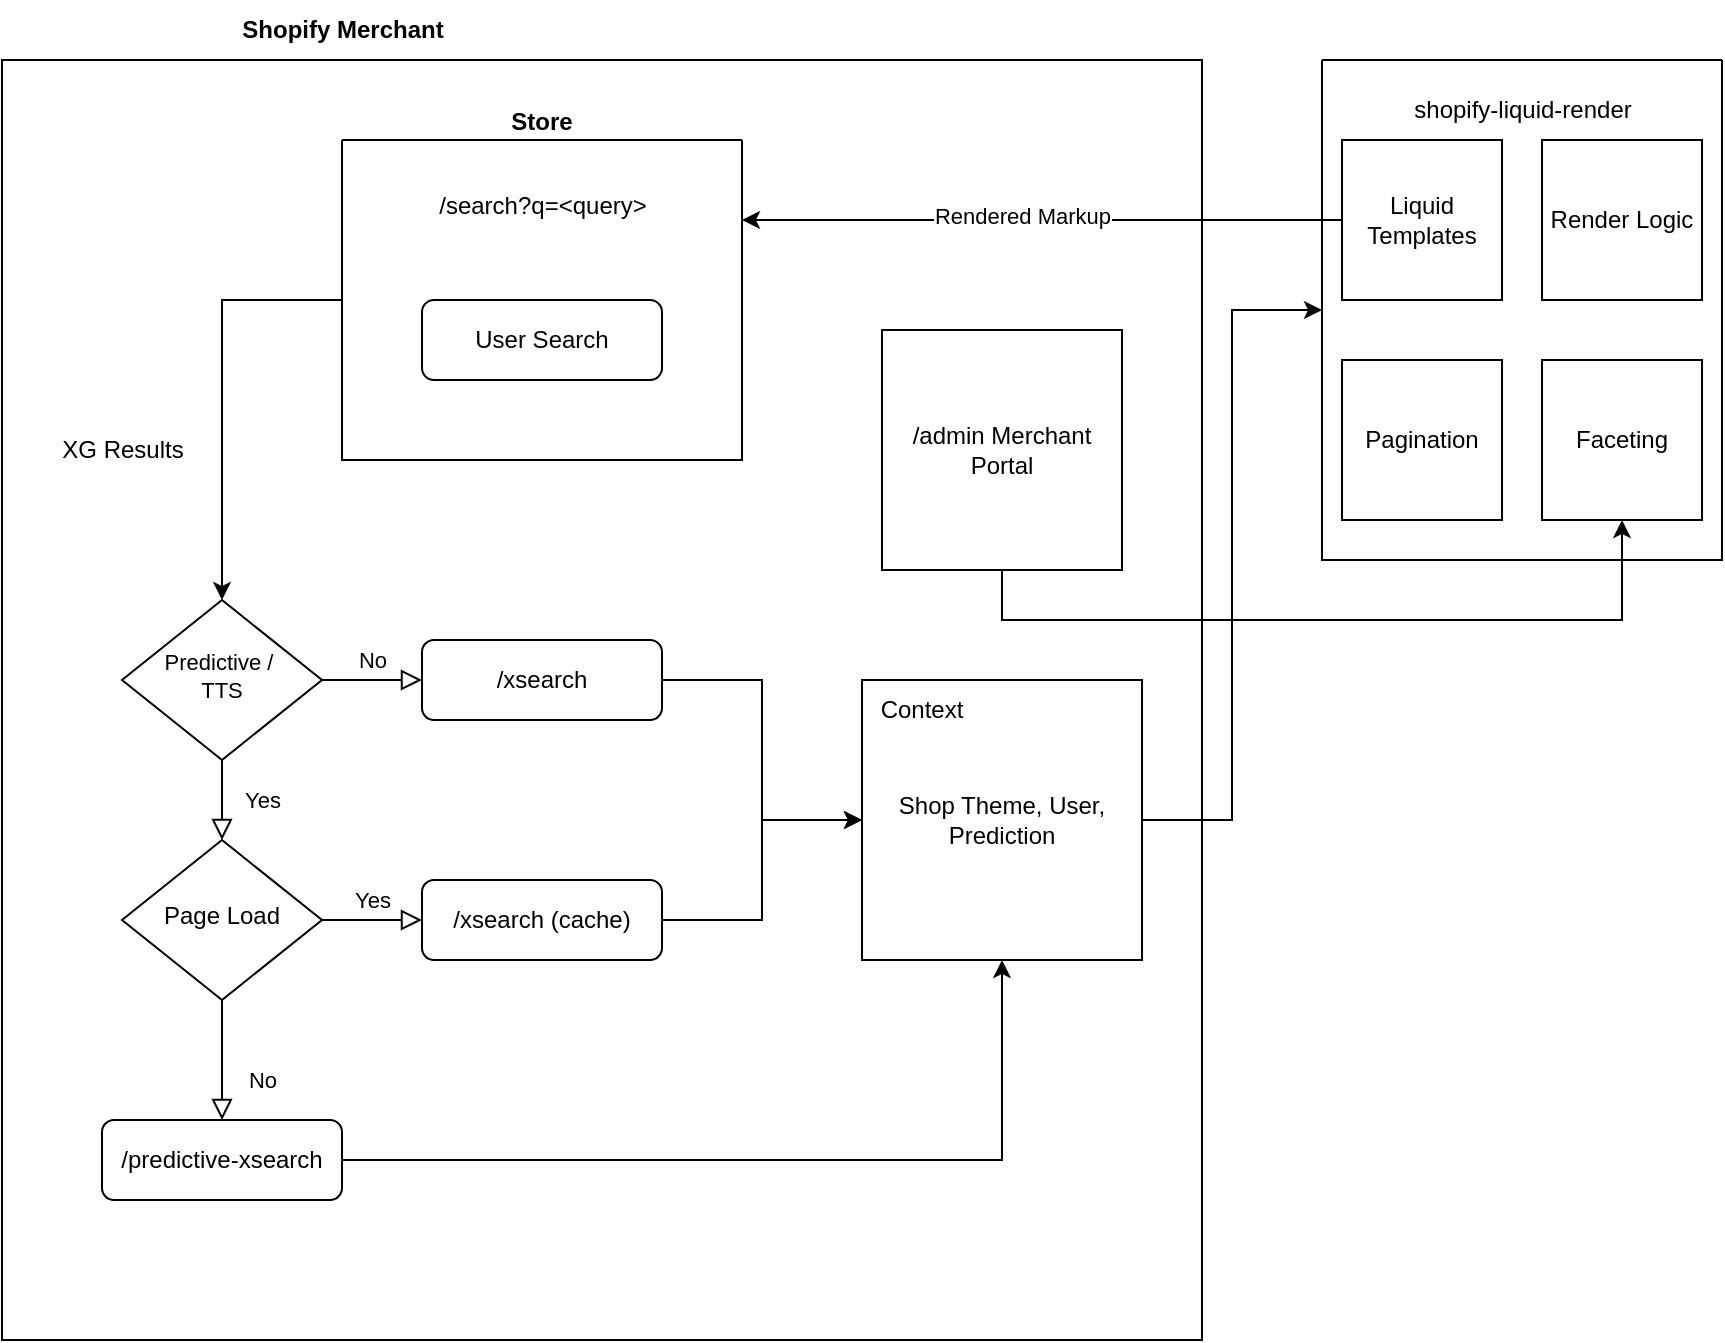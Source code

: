<mxfile version="24.7.1" type="github">
  <diagram id="C5RBs43oDa-KdzZeNtuy" name="Page-1">
    <mxGraphModel dx="1387" dy="1777" grid="1" gridSize="10" guides="1" tooltips="1" connect="1" arrows="1" fold="1" page="1" pageScale="1" pageWidth="827" pageHeight="1169" math="0" shadow="0">
      <root>
        <mxCell id="WIyWlLk6GJQsqaUBKTNV-0" />
        <mxCell id="WIyWlLk6GJQsqaUBKTNV-1" parent="WIyWlLk6GJQsqaUBKTNV-0" />
        <mxCell id="yBKr7oxcnKIUZyJT7kzy-9" value="" style="whiteSpace=wrap;html=1;" vertex="1" parent="WIyWlLk6GJQsqaUBKTNV-1">
          <mxGeometry x="110" y="-100" width="600" height="640" as="geometry" />
        </mxCell>
        <mxCell id="WIyWlLk6GJQsqaUBKTNV-4" value="Yes" style="rounded=0;html=1;jettySize=auto;orthogonalLoop=1;fontSize=11;endArrow=block;endFill=0;endSize=8;strokeWidth=1;shadow=0;labelBackgroundColor=none;edgeStyle=orthogonalEdgeStyle;" parent="WIyWlLk6GJQsqaUBKTNV-1" source="WIyWlLk6GJQsqaUBKTNV-6" target="WIyWlLk6GJQsqaUBKTNV-10" edge="1">
          <mxGeometry y="20" relative="1" as="geometry">
            <mxPoint as="offset" />
          </mxGeometry>
        </mxCell>
        <mxCell id="WIyWlLk6GJQsqaUBKTNV-5" value="No" style="edgeStyle=orthogonalEdgeStyle;rounded=0;html=1;jettySize=auto;orthogonalLoop=1;fontSize=11;endArrow=block;endFill=0;endSize=8;strokeWidth=1;shadow=0;labelBackgroundColor=none;" parent="WIyWlLk6GJQsqaUBKTNV-1" source="WIyWlLk6GJQsqaUBKTNV-6" target="WIyWlLk6GJQsqaUBKTNV-7" edge="1">
          <mxGeometry y="10" relative="1" as="geometry">
            <mxPoint as="offset" />
          </mxGeometry>
        </mxCell>
        <mxCell id="WIyWlLk6GJQsqaUBKTNV-6" value="&lt;p style=&quot;line-height: 90%;&quot;&gt;&lt;/p&gt;&lt;div style=&quot;font-size: 11px;&quot;&gt;&lt;font style=&quot;font-size: 11px;&quot;&gt;Predictive /&amp;nbsp;&lt;/font&gt;&lt;/div&gt;&lt;div style=&quot;font-size: 11px;&quot;&gt;&lt;font style=&quot;font-size: 11px;&quot;&gt;TTS&lt;/font&gt;&lt;/div&gt;&lt;p&gt;&lt;/p&gt;" style="rhombus;whiteSpace=wrap;html=1;shadow=0;fontFamily=Helvetica;fontSize=12;align=center;strokeWidth=1;spacing=6;spacingTop=-4;" parent="WIyWlLk6GJQsqaUBKTNV-1" vertex="1">
          <mxGeometry x="170" y="170" width="100" height="80" as="geometry" />
        </mxCell>
        <mxCell id="yBKr7oxcnKIUZyJT7kzy-25" style="edgeStyle=orthogonalEdgeStyle;rounded=0;orthogonalLoop=1;jettySize=auto;html=1;" edge="1" parent="WIyWlLk6GJQsqaUBKTNV-1" source="WIyWlLk6GJQsqaUBKTNV-7" target="yBKr7oxcnKIUZyJT7kzy-16">
          <mxGeometry relative="1" as="geometry" />
        </mxCell>
        <mxCell id="WIyWlLk6GJQsqaUBKTNV-7" value="/xsearch" style="rounded=1;whiteSpace=wrap;html=1;fontSize=12;glass=0;strokeWidth=1;shadow=0;" parent="WIyWlLk6GJQsqaUBKTNV-1" vertex="1">
          <mxGeometry x="320" y="190" width="120" height="40" as="geometry" />
        </mxCell>
        <mxCell id="WIyWlLk6GJQsqaUBKTNV-8" value="No" style="rounded=0;html=1;jettySize=auto;orthogonalLoop=1;fontSize=11;endArrow=block;endFill=0;endSize=8;strokeWidth=1;shadow=0;labelBackgroundColor=none;edgeStyle=orthogonalEdgeStyle;" parent="WIyWlLk6GJQsqaUBKTNV-1" source="WIyWlLk6GJQsqaUBKTNV-10" target="WIyWlLk6GJQsqaUBKTNV-11" edge="1">
          <mxGeometry x="0.333" y="20" relative="1" as="geometry">
            <mxPoint as="offset" />
          </mxGeometry>
        </mxCell>
        <mxCell id="WIyWlLk6GJQsqaUBKTNV-9" value="Yes" style="edgeStyle=orthogonalEdgeStyle;rounded=0;html=1;jettySize=auto;orthogonalLoop=1;fontSize=11;endArrow=block;endFill=0;endSize=8;strokeWidth=1;shadow=0;labelBackgroundColor=none;" parent="WIyWlLk6GJQsqaUBKTNV-1" source="WIyWlLk6GJQsqaUBKTNV-10" target="WIyWlLk6GJQsqaUBKTNV-12" edge="1">
          <mxGeometry y="10" relative="1" as="geometry">
            <mxPoint as="offset" />
          </mxGeometry>
        </mxCell>
        <mxCell id="WIyWlLk6GJQsqaUBKTNV-10" value="Page Load" style="rhombus;whiteSpace=wrap;html=1;shadow=0;fontFamily=Helvetica;fontSize=12;align=center;strokeWidth=1;spacing=6;spacingTop=-4;" parent="WIyWlLk6GJQsqaUBKTNV-1" vertex="1">
          <mxGeometry x="170" y="290" width="100" height="80" as="geometry" />
        </mxCell>
        <mxCell id="yBKr7oxcnKIUZyJT7kzy-24" style="edgeStyle=orthogonalEdgeStyle;rounded=0;orthogonalLoop=1;jettySize=auto;html=1;entryX=0.5;entryY=1;entryDx=0;entryDy=0;" edge="1" parent="WIyWlLk6GJQsqaUBKTNV-1" source="WIyWlLk6GJQsqaUBKTNV-11" target="yBKr7oxcnKIUZyJT7kzy-16">
          <mxGeometry relative="1" as="geometry" />
        </mxCell>
        <mxCell id="WIyWlLk6GJQsqaUBKTNV-11" value="/predictive-xsearch" style="rounded=1;whiteSpace=wrap;html=1;fontSize=12;glass=0;strokeWidth=1;shadow=0;" parent="WIyWlLk6GJQsqaUBKTNV-1" vertex="1">
          <mxGeometry x="160" y="430" width="120" height="40" as="geometry" />
        </mxCell>
        <mxCell id="yBKr7oxcnKIUZyJT7kzy-23" style="edgeStyle=orthogonalEdgeStyle;rounded=0;orthogonalLoop=1;jettySize=auto;html=1;" edge="1" parent="WIyWlLk6GJQsqaUBKTNV-1" source="WIyWlLk6GJQsqaUBKTNV-12" target="yBKr7oxcnKIUZyJT7kzy-16">
          <mxGeometry relative="1" as="geometry" />
        </mxCell>
        <mxCell id="WIyWlLk6GJQsqaUBKTNV-12" value="/xsearch (cache)" style="rounded=1;whiteSpace=wrap;html=1;fontSize=12;glass=0;strokeWidth=1;shadow=0;" parent="WIyWlLk6GJQsqaUBKTNV-1" vertex="1">
          <mxGeometry x="320" y="310" width="120" height="40" as="geometry" />
        </mxCell>
        <mxCell id="yBKr7oxcnKIUZyJT7kzy-3" style="edgeStyle=orthogonalEdgeStyle;rounded=0;orthogonalLoop=1;jettySize=auto;html=1;entryX=0.5;entryY=0;entryDx=0;entryDy=0;" edge="1" parent="WIyWlLk6GJQsqaUBKTNV-1" source="yBKr7oxcnKIUZyJT7kzy-0" target="WIyWlLk6GJQsqaUBKTNV-6">
          <mxGeometry relative="1" as="geometry" />
        </mxCell>
        <mxCell id="yBKr7oxcnKIUZyJT7kzy-0" value="Store" style="swimlane;startSize=0;verticalAlign=bottom;" vertex="1" parent="WIyWlLk6GJQsqaUBKTNV-1">
          <mxGeometry x="280" y="-60" width="200" height="160" as="geometry" />
        </mxCell>
        <mxCell id="WIyWlLk6GJQsqaUBKTNV-3" value="User Search" style="rounded=1;whiteSpace=wrap;html=1;fontSize=12;glass=0;strokeWidth=1;shadow=0;" parent="yBKr7oxcnKIUZyJT7kzy-0" vertex="1">
          <mxGeometry x="40" y="80" width="120" height="40" as="geometry" />
        </mxCell>
        <mxCell id="yBKr7oxcnKIUZyJT7kzy-2" value="/search?q=&amp;lt;query&amp;gt;" style="text;html=1;align=center;verticalAlign=middle;resizable=0;points=[];autosize=1;strokeColor=none;fillColor=none;" vertex="1" parent="yBKr7oxcnKIUZyJT7kzy-0">
          <mxGeometry x="35" y="18" width="130" height="30" as="geometry" />
        </mxCell>
        <mxCell id="yBKr7oxcnKIUZyJT7kzy-1" value="" style="swimlane;startSize=0;" vertex="1" parent="WIyWlLk6GJQsqaUBKTNV-1">
          <mxGeometry x="770" y="-100" width="200" height="250" as="geometry" />
        </mxCell>
        <mxCell id="yBKr7oxcnKIUZyJT7kzy-11" value="shopify-liquid-render" style="text;html=1;align=center;verticalAlign=middle;resizable=0;points=[];autosize=1;strokeColor=none;fillColor=none;" vertex="1" parent="yBKr7oxcnKIUZyJT7kzy-1">
          <mxGeometry x="35" y="10" width="130" height="30" as="geometry" />
        </mxCell>
        <mxCell id="yBKr7oxcnKIUZyJT7kzy-14" value="Liquid Templates" style="whiteSpace=wrap;html=1;aspect=fixed;" vertex="1" parent="yBKr7oxcnKIUZyJT7kzy-1">
          <mxGeometry x="10" y="40" width="80" height="80" as="geometry" />
        </mxCell>
        <mxCell id="yBKr7oxcnKIUZyJT7kzy-15" value="Render Logic" style="whiteSpace=wrap;html=1;aspect=fixed;" vertex="1" parent="yBKr7oxcnKIUZyJT7kzy-1">
          <mxGeometry x="110" y="40" width="80" height="80" as="geometry" />
        </mxCell>
        <mxCell id="yBKr7oxcnKIUZyJT7kzy-18" value="Pagination" style="whiteSpace=wrap;html=1;aspect=fixed;" vertex="1" parent="yBKr7oxcnKIUZyJT7kzy-1">
          <mxGeometry x="10" y="150" width="80" height="80" as="geometry" />
        </mxCell>
        <mxCell id="yBKr7oxcnKIUZyJT7kzy-19" value="Faceting" style="whiteSpace=wrap;html=1;aspect=fixed;" vertex="1" parent="yBKr7oxcnKIUZyJT7kzy-1">
          <mxGeometry x="110" y="150" width="80" height="80" as="geometry" />
        </mxCell>
        <mxCell id="yBKr7oxcnKIUZyJT7kzy-4" value="&lt;div&gt;XG Results&lt;br&gt;&lt;/div&gt;" style="text;html=1;align=center;verticalAlign=middle;resizable=0;points=[];autosize=1;strokeColor=none;fillColor=none;" vertex="1" parent="WIyWlLk6GJQsqaUBKTNV-1">
          <mxGeometry x="130" y="80" width="80" height="30" as="geometry" />
        </mxCell>
        <mxCell id="yBKr7oxcnKIUZyJT7kzy-10" value="Shopify Merchant" style="text;html=1;align=center;verticalAlign=middle;resizable=0;points=[];autosize=1;strokeColor=none;fillColor=none;fontStyle=1" vertex="1" parent="WIyWlLk6GJQsqaUBKTNV-1">
          <mxGeometry x="220" y="-130" width="120" height="30" as="geometry" />
        </mxCell>
        <mxCell id="yBKr7oxcnKIUZyJT7kzy-22" style="edgeStyle=orthogonalEdgeStyle;rounded=0;orthogonalLoop=1;jettySize=auto;html=1;entryX=0;entryY=0.5;entryDx=0;entryDy=0;" edge="1" parent="WIyWlLk6GJQsqaUBKTNV-1" source="yBKr7oxcnKIUZyJT7kzy-16" target="yBKr7oxcnKIUZyJT7kzy-1">
          <mxGeometry relative="1" as="geometry" />
        </mxCell>
        <mxCell id="yBKr7oxcnKIUZyJT7kzy-16" value="Shop Theme, User, Prediction " style="whiteSpace=wrap;html=1;aspect=fixed;" vertex="1" parent="WIyWlLk6GJQsqaUBKTNV-1">
          <mxGeometry x="540" y="210" width="140" height="140" as="geometry" />
        </mxCell>
        <mxCell id="yBKr7oxcnKIUZyJT7kzy-17" value="Context" style="text;html=1;align=center;verticalAlign=middle;whiteSpace=wrap;rounded=0;" vertex="1" parent="WIyWlLk6GJQsqaUBKTNV-1">
          <mxGeometry x="540" y="210" width="60" height="30" as="geometry" />
        </mxCell>
        <mxCell id="yBKr7oxcnKIUZyJT7kzy-26" style="edgeStyle=orthogonalEdgeStyle;rounded=0;orthogonalLoop=1;jettySize=auto;html=1;entryX=1;entryY=0.25;entryDx=0;entryDy=0;" edge="1" parent="WIyWlLk6GJQsqaUBKTNV-1" source="yBKr7oxcnKIUZyJT7kzy-14" target="yBKr7oxcnKIUZyJT7kzy-0">
          <mxGeometry relative="1" as="geometry" />
        </mxCell>
        <mxCell id="yBKr7oxcnKIUZyJT7kzy-30" value="&lt;div&gt;Rendered Markup&lt;br&gt;&lt;/div&gt;" style="edgeLabel;html=1;align=center;verticalAlign=middle;resizable=0;points=[];" vertex="1" connectable="0" parent="yBKr7oxcnKIUZyJT7kzy-26">
          <mxGeometry x="0.067" y="-2" relative="1" as="geometry">
            <mxPoint as="offset" />
          </mxGeometry>
        </mxCell>
        <mxCell id="yBKr7oxcnKIUZyJT7kzy-29" style="edgeStyle=orthogonalEdgeStyle;rounded=0;orthogonalLoop=1;jettySize=auto;html=1;entryX=0.5;entryY=1;entryDx=0;entryDy=0;" edge="1" parent="WIyWlLk6GJQsqaUBKTNV-1" source="yBKr7oxcnKIUZyJT7kzy-27" target="yBKr7oxcnKIUZyJT7kzy-19">
          <mxGeometry relative="1" as="geometry">
            <Array as="points">
              <mxPoint x="610" y="180" />
              <mxPoint x="920" y="180" />
            </Array>
          </mxGeometry>
        </mxCell>
        <mxCell id="yBKr7oxcnKIUZyJT7kzy-27" value="/admin Merchant Portal" style="whiteSpace=wrap;html=1;aspect=fixed;" vertex="1" parent="WIyWlLk6GJQsqaUBKTNV-1">
          <mxGeometry x="550" y="35" width="120" height="120" as="geometry" />
        </mxCell>
      </root>
    </mxGraphModel>
  </diagram>
</mxfile>
